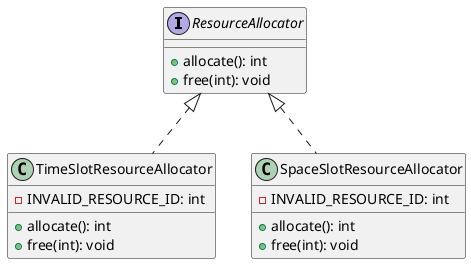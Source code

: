 @startuml

interface ResourceAllocator {
    +allocate(): int
    +free(int): void
}

class TimeSlotResourceAllocator {
    -INVALID_RESOURCE_ID: int
    +allocate(): int
    +free(int): void
}

class SpaceSlotResourceAllocator {
    -INVALID_RESOURCE_ID: int
    +allocate(): int
    +free(int): void
}


ResourceAllocator <|.. TimeSlotResourceAllocator
ResourceAllocator <|.. SpaceSlotResourceAllocator

@enduml
